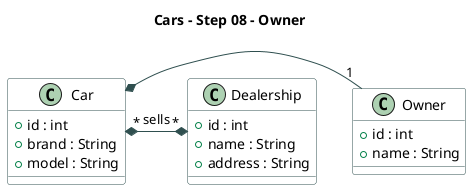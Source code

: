 @startuml

title
Cars - Step 08 - Owner
end title

skinparam class {
	BackgroundColor White
	ArrowColor DarkSlateGray
	BorderColor DarkSlateGray
}

class Car {
    + id : int
    + brand : String
    + model : String
}

class Owner {
    + id : int
    + name : String
}

class Dealership {
    + id : int
    + name : String
    + address : String
}

Car *- "1" Owner
Car "*" *-* "*" Dealership : sells

@enduml